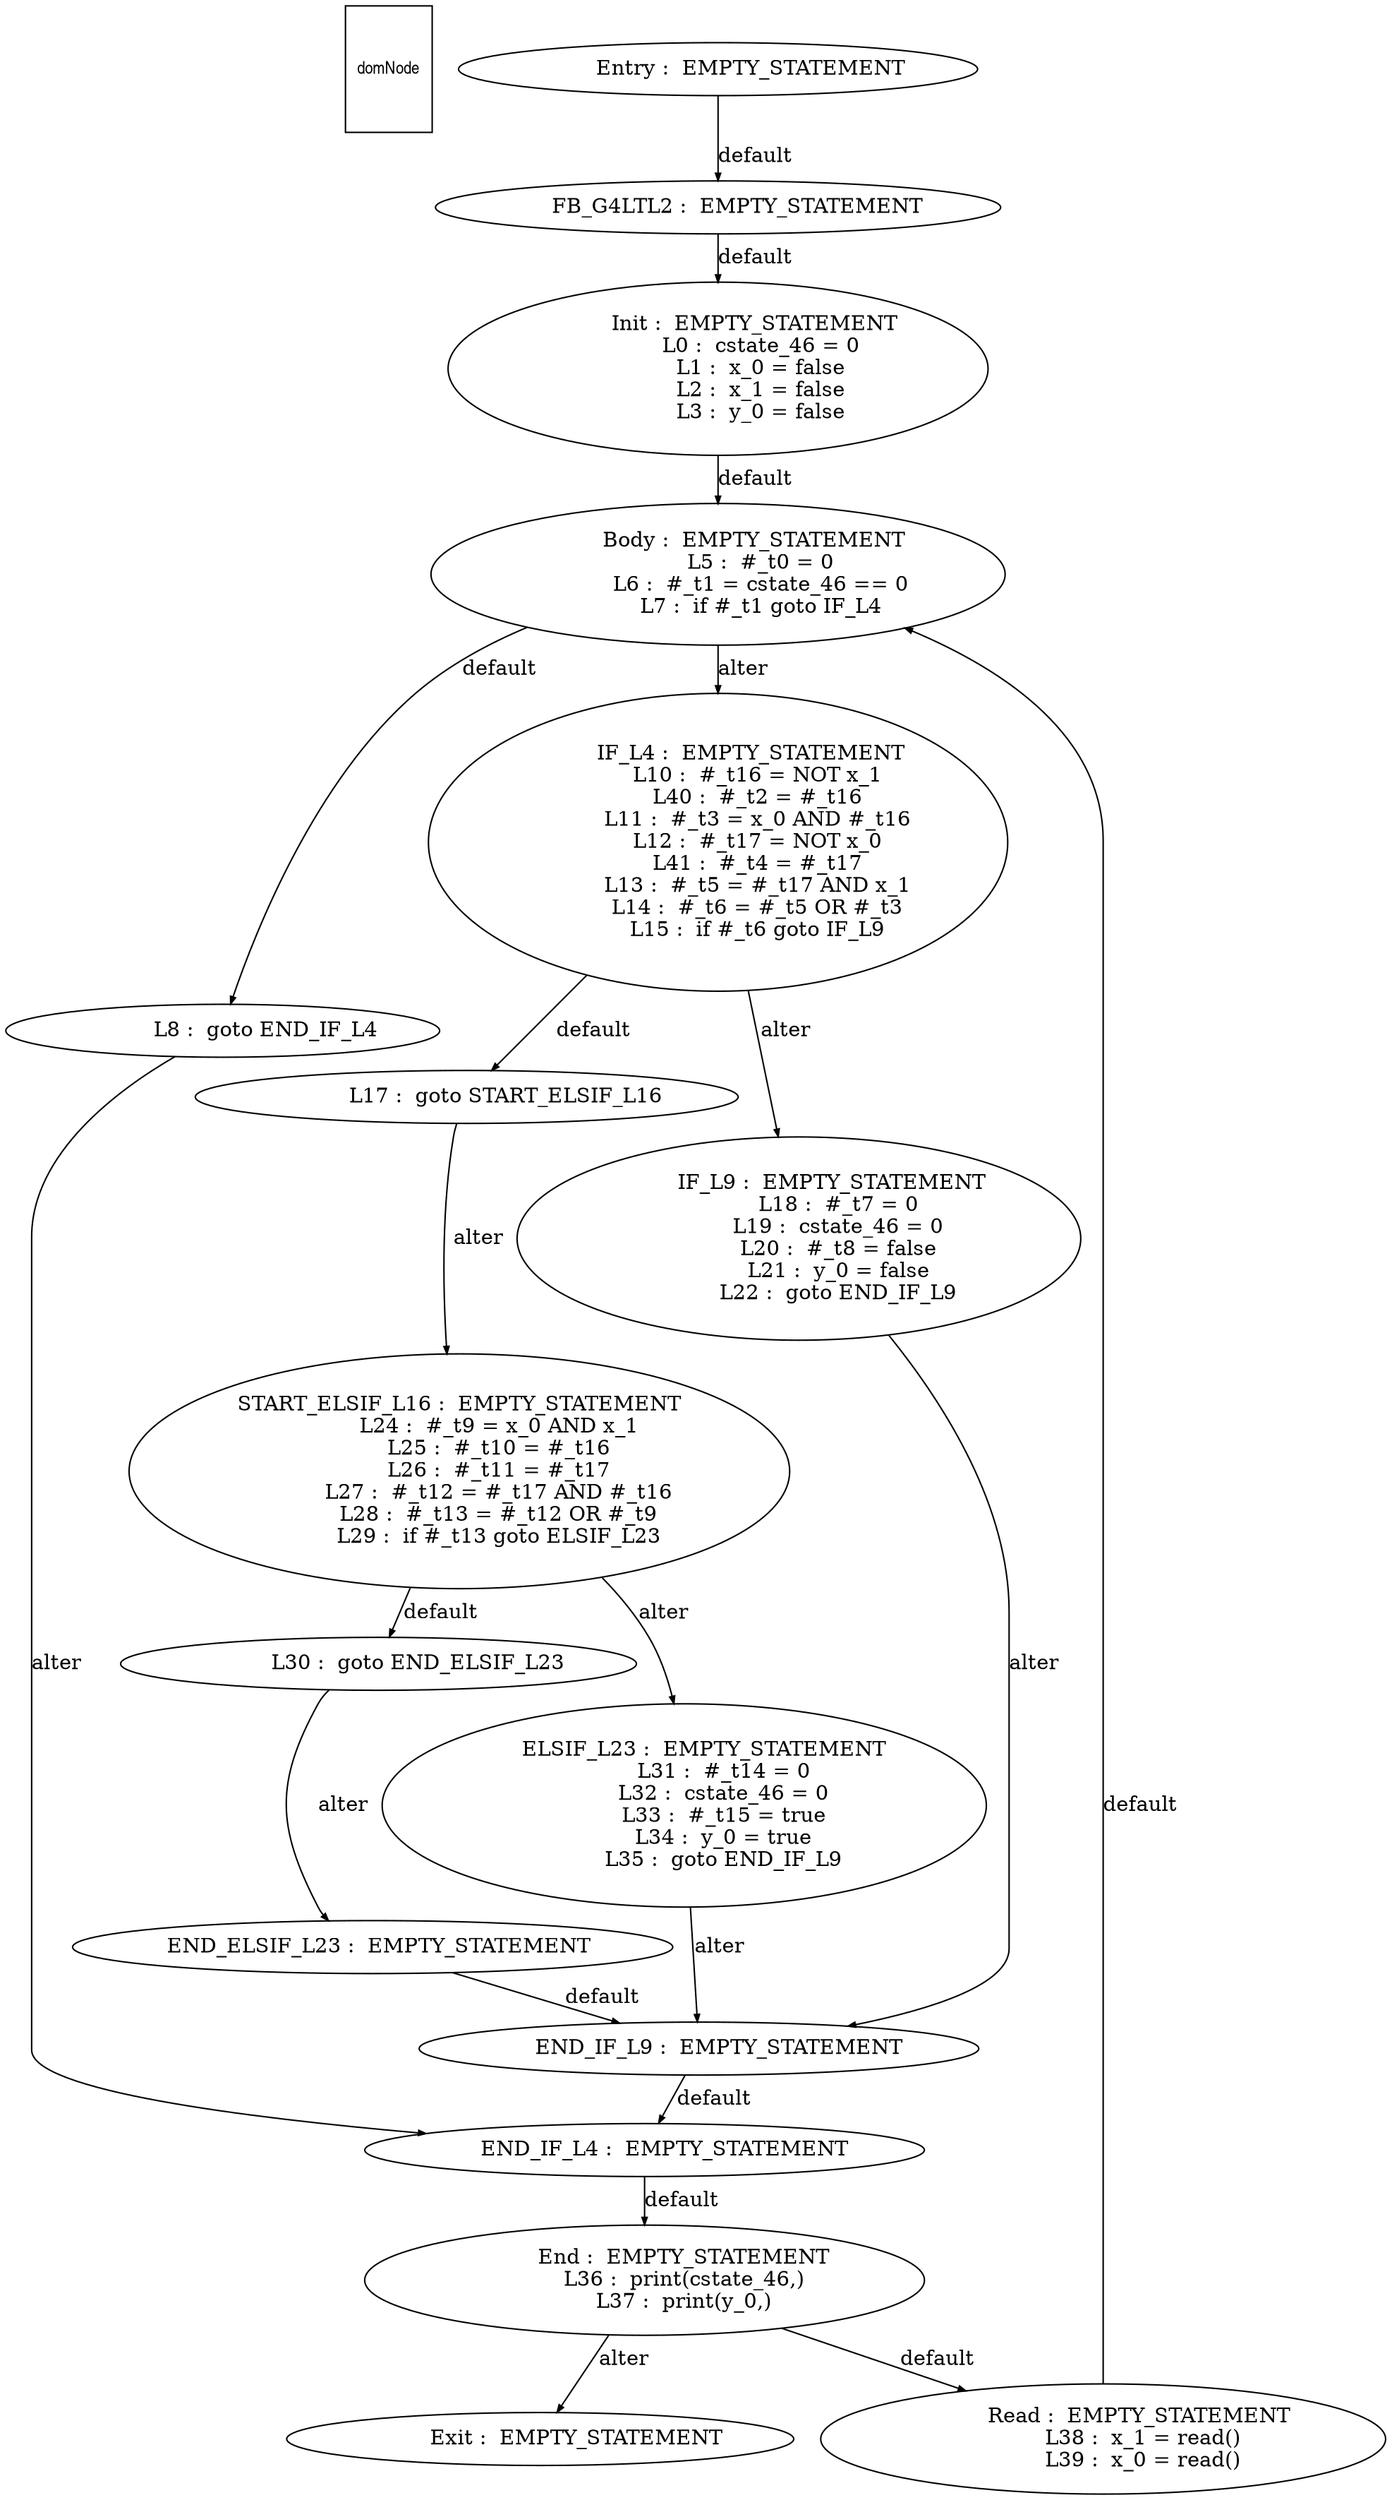 digraph G {
  ranksep=.25;
  edge [arrowsize=.5]
  domNode [shape=rectangle, fontname="ArialNarrow",
        fontsize=12,  height=1.2];
  "      FB_G4LTL2 :  EMPTY_STATEMENT
"; "           Init :  EMPTY_STATEMENT
             L0 :  cstate_46 = 0
             L1 :  x_0 = false
             L2 :  x_1 = false
             L3 :  y_0 = false
"; "           Body :  EMPTY_STATEMENT
             L5 :  #_t0 = 0
             L6 :  #_t1 = cstate_46 == 0
             L7 :  if #_t1 goto IF_L4
"; "             L8 :  goto END_IF_L4
"; "          IF_L4 :  EMPTY_STATEMENT
            L10 :  #_t16 = NOT x_1
            L40 :  #_t2 = #_t16
            L11 :  #_t3 = x_0 AND #_t16
            L12 :  #_t17 = NOT x_0
            L41 :  #_t4 = #_t17
            L13 :  #_t5 = #_t17 AND x_1
            L14 :  #_t6 = #_t5 OR #_t3
            L15 :  if #_t6 goto IF_L9
"; "            L17 :  goto START_ELSIF_L16
"; "          IF_L9 :  EMPTY_STATEMENT
            L18 :  #_t7 = 0
            L19 :  cstate_46 = 0
            L20 :  #_t8 = false
            L21 :  y_0 = false
            L22 :  goto END_IF_L9
"; "START_ELSIF_L16 :  EMPTY_STATEMENT
            L24 :  #_t9 = x_0 AND x_1
            L25 :  #_t10 = #_t16
            L26 :  #_t11 = #_t17
            L27 :  #_t12 = #_t17 AND #_t16
            L28 :  #_t13 = #_t12 OR #_t9
            L29 :  if #_t13 goto ELSIF_L23
"; "            L30 :  goto END_ELSIF_L23
"; "      ELSIF_L23 :  EMPTY_STATEMENT
            L31 :  #_t14 = 0
            L32 :  cstate_46 = 0
            L33 :  #_t15 = true
            L34 :  y_0 = true
            L35 :  goto END_IF_L9
"; "  END_ELSIF_L23 :  EMPTY_STATEMENT
"; "      END_IF_L9 :  EMPTY_STATEMENT
"; "      END_IF_L4 :  EMPTY_STATEMENT
"; "          Entry :  EMPTY_STATEMENT
"; "            End :  EMPTY_STATEMENT
            L36 :  print(cstate_46,)
            L37 :  print(y_0,)
"; "           Exit :  EMPTY_STATEMENT
"; "           Read :  EMPTY_STATEMENT
            L38 :  x_1 = read()
            L39 :  x_0 = read()
"; 
  "      FB_G4LTL2 :  EMPTY_STATEMENT
" -> "           Init :  EMPTY_STATEMENT
             L0 :  cstate_46 = 0
             L1 :  x_0 = false
             L2 :  x_1 = false
             L3 :  y_0 = false
"  [label="default"];
  "           Init :  EMPTY_STATEMENT
             L0 :  cstate_46 = 0
             L1 :  x_0 = false
             L2 :  x_1 = false
             L3 :  y_0 = false
" -> "           Body :  EMPTY_STATEMENT
             L5 :  #_t0 = 0
             L6 :  #_t1 = cstate_46 == 0
             L7 :  if #_t1 goto IF_L4
"  [label="default"];
  "           Body :  EMPTY_STATEMENT
             L5 :  #_t0 = 0
             L6 :  #_t1 = cstate_46 == 0
             L7 :  if #_t1 goto IF_L4
" -> "             L8 :  goto END_IF_L4
"  [label="default"];
  "           Body :  EMPTY_STATEMENT
             L5 :  #_t0 = 0
             L6 :  #_t1 = cstate_46 == 0
             L7 :  if #_t1 goto IF_L4
" -> "          IF_L4 :  EMPTY_STATEMENT
            L10 :  #_t16 = NOT x_1
            L40 :  #_t2 = #_t16
            L11 :  #_t3 = x_0 AND #_t16
            L12 :  #_t17 = NOT x_0
            L41 :  #_t4 = #_t17
            L13 :  #_t5 = #_t17 AND x_1
            L14 :  #_t6 = #_t5 OR #_t3
            L15 :  if #_t6 goto IF_L9
"  [label="alter"];
  "             L8 :  goto END_IF_L4
" -> "      END_IF_L4 :  EMPTY_STATEMENT
"  [label="alter"];
  "          IF_L4 :  EMPTY_STATEMENT
            L10 :  #_t16 = NOT x_1
            L40 :  #_t2 = #_t16
            L11 :  #_t3 = x_0 AND #_t16
            L12 :  #_t17 = NOT x_0
            L41 :  #_t4 = #_t17
            L13 :  #_t5 = #_t17 AND x_1
            L14 :  #_t6 = #_t5 OR #_t3
            L15 :  if #_t6 goto IF_L9
" -> "            L17 :  goto START_ELSIF_L16
"  [label="default"];
  "          IF_L4 :  EMPTY_STATEMENT
            L10 :  #_t16 = NOT x_1
            L40 :  #_t2 = #_t16
            L11 :  #_t3 = x_0 AND #_t16
            L12 :  #_t17 = NOT x_0
            L41 :  #_t4 = #_t17
            L13 :  #_t5 = #_t17 AND x_1
            L14 :  #_t6 = #_t5 OR #_t3
            L15 :  if #_t6 goto IF_L9
" -> "          IF_L9 :  EMPTY_STATEMENT
            L18 :  #_t7 = 0
            L19 :  cstate_46 = 0
            L20 :  #_t8 = false
            L21 :  y_0 = false
            L22 :  goto END_IF_L9
"  [label="alter"];
  "            L17 :  goto START_ELSIF_L16
" -> "START_ELSIF_L16 :  EMPTY_STATEMENT
            L24 :  #_t9 = x_0 AND x_1
            L25 :  #_t10 = #_t16
            L26 :  #_t11 = #_t17
            L27 :  #_t12 = #_t17 AND #_t16
            L28 :  #_t13 = #_t12 OR #_t9
            L29 :  if #_t13 goto ELSIF_L23
"  [label="alter"];
  "          IF_L9 :  EMPTY_STATEMENT
            L18 :  #_t7 = 0
            L19 :  cstate_46 = 0
            L20 :  #_t8 = false
            L21 :  y_0 = false
            L22 :  goto END_IF_L9
" -> "      END_IF_L9 :  EMPTY_STATEMENT
"  [label="alter"];
  "START_ELSIF_L16 :  EMPTY_STATEMENT
            L24 :  #_t9 = x_0 AND x_1
            L25 :  #_t10 = #_t16
            L26 :  #_t11 = #_t17
            L27 :  #_t12 = #_t17 AND #_t16
            L28 :  #_t13 = #_t12 OR #_t9
            L29 :  if #_t13 goto ELSIF_L23
" -> "            L30 :  goto END_ELSIF_L23
"  [label="default"];
  "START_ELSIF_L16 :  EMPTY_STATEMENT
            L24 :  #_t9 = x_0 AND x_1
            L25 :  #_t10 = #_t16
            L26 :  #_t11 = #_t17
            L27 :  #_t12 = #_t17 AND #_t16
            L28 :  #_t13 = #_t12 OR #_t9
            L29 :  if #_t13 goto ELSIF_L23
" -> "      ELSIF_L23 :  EMPTY_STATEMENT
            L31 :  #_t14 = 0
            L32 :  cstate_46 = 0
            L33 :  #_t15 = true
            L34 :  y_0 = true
            L35 :  goto END_IF_L9
"  [label="alter"];
  "            L30 :  goto END_ELSIF_L23
" -> "  END_ELSIF_L23 :  EMPTY_STATEMENT
"  [label="alter"];
  "      ELSIF_L23 :  EMPTY_STATEMENT
            L31 :  #_t14 = 0
            L32 :  cstate_46 = 0
            L33 :  #_t15 = true
            L34 :  y_0 = true
            L35 :  goto END_IF_L9
" -> "      END_IF_L9 :  EMPTY_STATEMENT
"  [label="alter"];
  "  END_ELSIF_L23 :  EMPTY_STATEMENT
" -> "      END_IF_L9 :  EMPTY_STATEMENT
"  [label="default"];
  "      END_IF_L9 :  EMPTY_STATEMENT
" -> "      END_IF_L4 :  EMPTY_STATEMENT
"  [label="default"];
  "      END_IF_L4 :  EMPTY_STATEMENT
" -> "            End :  EMPTY_STATEMENT
            L36 :  print(cstate_46,)
            L37 :  print(y_0,)
"  [label="default"];
  "          Entry :  EMPTY_STATEMENT
" -> "      FB_G4LTL2 :  EMPTY_STATEMENT
"  [label="default"];
  "            End :  EMPTY_STATEMENT
            L36 :  print(cstate_46,)
            L37 :  print(y_0,)
" -> "           Read :  EMPTY_STATEMENT
            L38 :  x_1 = read()
            L39 :  x_0 = read()
"  [label="default"];
  "            End :  EMPTY_STATEMENT
            L36 :  print(cstate_46,)
            L37 :  print(y_0,)
" -> "           Exit :  EMPTY_STATEMENT
"  [label="alter"];
  "           Read :  EMPTY_STATEMENT
            L38 :  x_1 = read()
            L39 :  x_0 = read()
" -> "           Body :  EMPTY_STATEMENT
             L5 :  #_t0 = 0
             L6 :  #_t1 = cstate_46 == 0
             L7 :  if #_t1 goto IF_L4
"  [label="default"];
}
